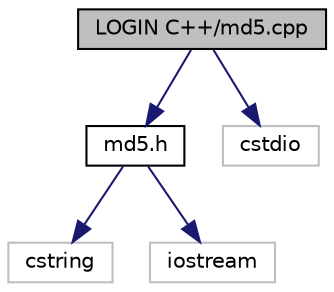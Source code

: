 digraph "LOGIN C++/md5.cpp"
{
 // LATEX_PDF_SIZE
  edge [fontname="Helvetica",fontsize="10",labelfontname="Helvetica",labelfontsize="10"];
  node [fontname="Helvetica",fontsize="10",shape=record];
  Node1 [label="LOGIN C++/md5.cpp",height=0.2,width=0.4,color="black", fillcolor="grey75", style="filled", fontcolor="black",tooltip="md5.cpp contains the md5 class and its functions."];
  Node1 -> Node2 [color="midnightblue",fontsize="10",style="solid",fontname="Helvetica"];
  Node2 [label="md5.h",height=0.2,width=0.4,color="black", fillcolor="white", style="filled",URL="$md5_8h.html",tooltip="md5.h contains the md5 class and its functions."];
  Node2 -> Node3 [color="midnightblue",fontsize="10",style="solid",fontname="Helvetica"];
  Node3 [label="cstring",height=0.2,width=0.4,color="grey75", fillcolor="white", style="filled",tooltip=" "];
  Node2 -> Node4 [color="midnightblue",fontsize="10",style="solid",fontname="Helvetica"];
  Node4 [label="iostream",height=0.2,width=0.4,color="grey75", fillcolor="white", style="filled",tooltip=" "];
  Node1 -> Node5 [color="midnightblue",fontsize="10",style="solid",fontname="Helvetica"];
  Node5 [label="cstdio",height=0.2,width=0.4,color="grey75", fillcolor="white", style="filled",tooltip=" "];
}
